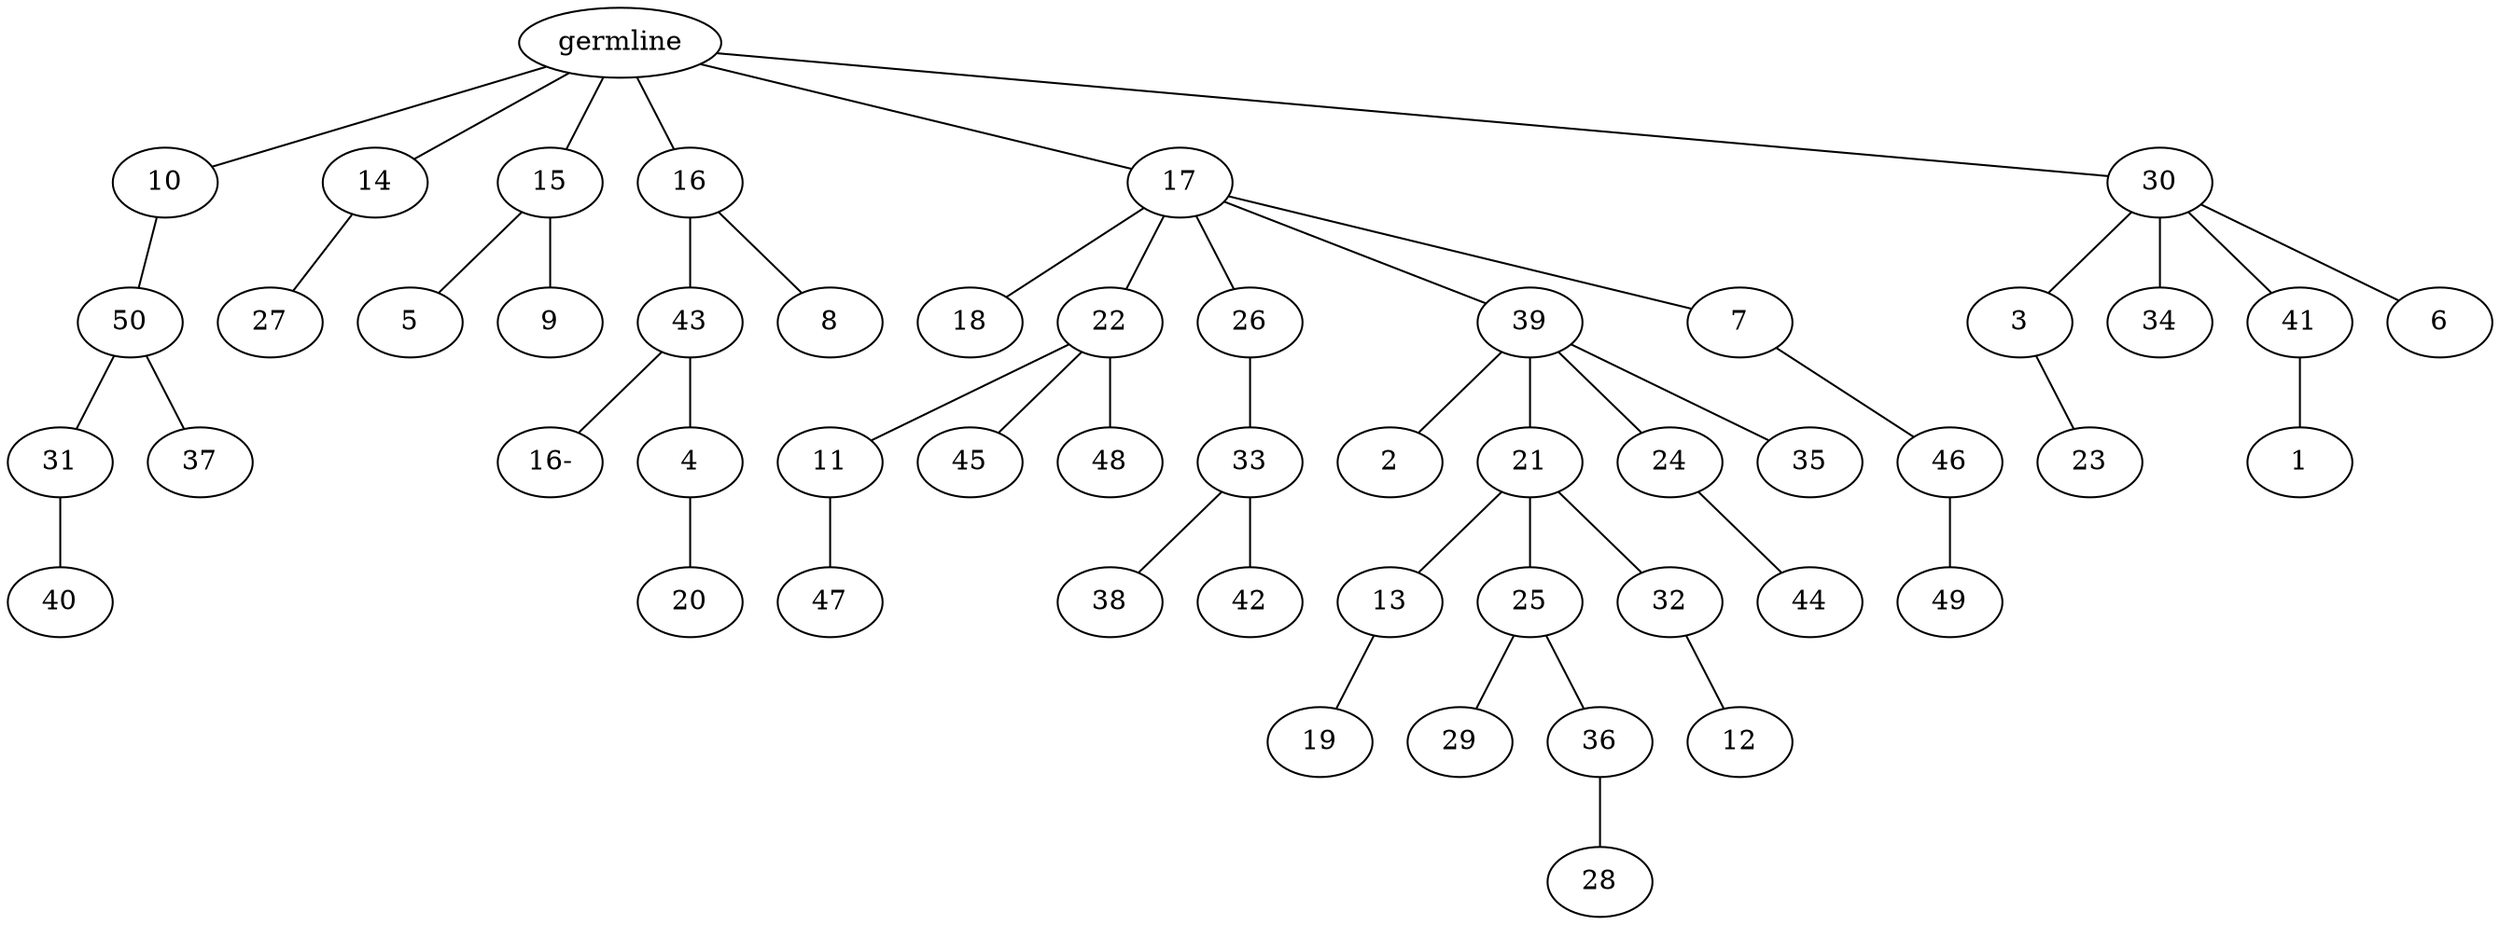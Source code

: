 graph tree {
    "140468018368864" [label="germline"];
    "140468018346016" [label="10"];
    "140468017880032" [label="50"];
    "140468017879600" [label="31"];
    "140468017880128" [label="40"];
    "140468017879504" [label="37"];
    "140468018346496" [label="14"];
    "140468017879840" [label="27"];
    "140468018345104" [label="15"];
    "140468017879696" [label="5"];
    "140468017880416" [label="9"];
    "140468018346064" [label="16"];
    "140468017880656" [label="43"];
    "140468018636208" [label="16-"];
    "140468017880224" [label="4"];
    "140468017880992" [label="20"];
    "140468017880848" [label="8"];
    "140468017880608" [label="17"];
    "140468017880464" [label="18"];
    "140468017880800" [label="22"];
    "140468017885680" [label="11"];
    "140468017885392" [label="47"];
    "140468017885296" [label="45"];
    "140468017885440" [label="48"];
    "140468017886064" [label="26"];
    "140468017886496" [label="33"];
    "140468017886256" [label="38"];
    "140468017886160" [label="42"];
    "140468017886688" [label="39"];
    "140468017887264" [label="2"];
    "140468017885344" [label="21"];
    "140468017886832" [label="13"];
    "140468017886352" [label="19"];
    "140468017885872" [label="25"];
    "140468017887072" [label="29"];
    "140468017886880" [label="36"];
    "140468017887792" [label="28"];
    "140468018312720" [label="32"];
    "140468017879648" [label="12"];
    "140468018315216" [label="24"];
    "140468017878880" [label="44"];
    "140468017879552" [label="35"];
    "140468017878592" [label="7"];
    "140468017879072" [label="46"];
    "140468017879216" [label="49"];
    "140468017881040" [label="30"];
    "140468017878304" [label="3"];
    "140468018345056" [label="23"];
    "140468017879744" [label="34"];
    "140468017879120" [label="41"];
    "140468018346688" [label="1"];
    "140468017879456" [label="6"];
    "140468018368864" -- "140468018346016";
    "140468018368864" -- "140468018346496";
    "140468018368864" -- "140468018345104";
    "140468018368864" -- "140468018346064";
    "140468018368864" -- "140468017880608";
    "140468018368864" -- "140468017881040";
    "140468018346016" -- "140468017880032";
    "140468017880032" -- "140468017879600";
    "140468017880032" -- "140468017879504";
    "140468017879600" -- "140468017880128";
    "140468018346496" -- "140468017879840";
    "140468018345104" -- "140468017879696";
    "140468018345104" -- "140468017880416";
    "140468018346064" -- "140468017880656";
    "140468018346064" -- "140468017880848";
    "140468017880656" -- "140468018636208";
    "140468017880656" -- "140468017880224";
    "140468017880224" -- "140468017880992";
    "140468017880608" -- "140468017880464";
    "140468017880608" -- "140468017880800";
    "140468017880608" -- "140468017886064";
    "140468017880608" -- "140468017886688";
    "140468017880608" -- "140468017878592";
    "140468017880800" -- "140468017885680";
    "140468017880800" -- "140468017885296";
    "140468017880800" -- "140468017885440";
    "140468017885680" -- "140468017885392";
    "140468017886064" -- "140468017886496";
    "140468017886496" -- "140468017886256";
    "140468017886496" -- "140468017886160";
    "140468017886688" -- "140468017887264";
    "140468017886688" -- "140468017885344";
    "140468017886688" -- "140468018315216";
    "140468017886688" -- "140468017879552";
    "140468017885344" -- "140468017886832";
    "140468017885344" -- "140468017885872";
    "140468017885344" -- "140468018312720";
    "140468017886832" -- "140468017886352";
    "140468017885872" -- "140468017887072";
    "140468017885872" -- "140468017886880";
    "140468017886880" -- "140468017887792";
    "140468018312720" -- "140468017879648";
    "140468018315216" -- "140468017878880";
    "140468017878592" -- "140468017879072";
    "140468017879072" -- "140468017879216";
    "140468017881040" -- "140468017878304";
    "140468017881040" -- "140468017879744";
    "140468017881040" -- "140468017879120";
    "140468017881040" -- "140468017879456";
    "140468017878304" -- "140468018345056";
    "140468017879120" -- "140468018346688";
}
